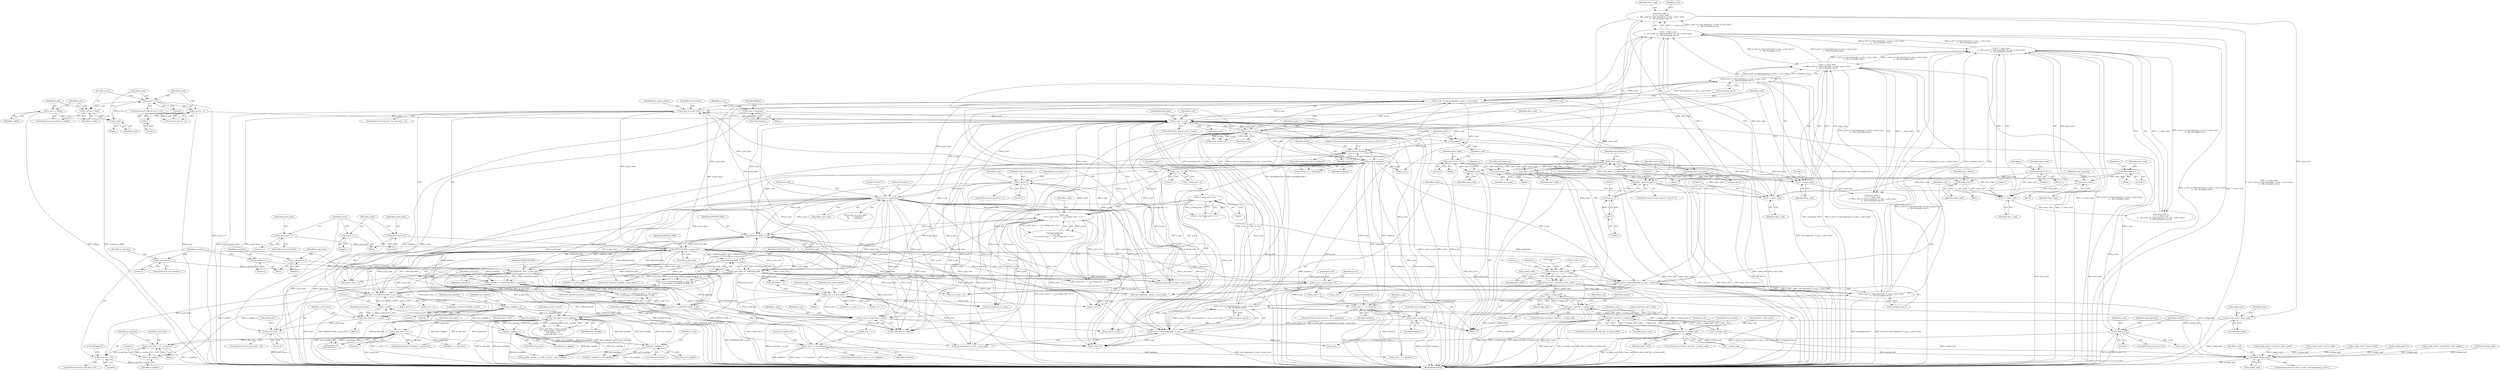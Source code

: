 digraph "0_savannah_0c08d7a902c6fdd49b704623a12d8d672ef18944@API" {
"1000954" [label="(Call,chars_read -=\n\t\t  (1 < chars_read\n\t\t   && p_end == (repl_beginning ? p_max : p_ptrn_lines)\n\t\t   && incomplete_line ()))"];
"1000956" [label="(Call,1 < chars_read\n\t\t   && p_end == (repl_beginning ? p_max : p_ptrn_lines)\n\t\t   && incomplete_line ())"];
"1000957" [label="(Call,1 < chars_read)"];
"1000904" [label="(Call,chars_read = 2)"];
"1000920" [label="(Call,chars_read--)"];
"1000891" [label="(Call,chars_read--)"];
"1000382" [label="(Call,!chars_read)"];
"1000372" [label="(Call,chars_read == (size_t) -1)"];
"1000368" [label="(Call,chars_read = get_line ())"];
"1000374" [label="(Call,(size_t) -1)"];
"1000376" [label="(Call,-1)"];
"1000404" [label="(Call,chars_read = 3)"];
"1001158" [label="(Call,1 < chars_read\n\t\t   && p_end == (repl_beginning ? p_max : p_ptrn_lines)\n\t\t   && incomplete_line ())"];
"1001159" [label="(Call,1 < chars_read)"];
"1001103" [label="(Call,chars_read--)"];
"1001132" [label="(Call,chars_read--)"];
"1001116" [label="(Call,chars_read = 2)"];
"1001030" [label="(Call,1 < chars_read\n\t\t   && p_end == (repl_beginning ? p_max : p_ptrn_lines)\n\t\t   && incomplete_line ())"];
"1001031" [label="(Call,1 < chars_read)"];
"1001010" [label="(Call,chars_read--)"];
"1001034" [label="(Call,p_end == (repl_beginning ? p_max : p_ptrn_lines)\n\t\t   && incomplete_line ())"];
"1001035" [label="(Call,p_end == (repl_beginning ? p_max : p_ptrn_lines))"];
"1000427" [label="(Call,p_end < hunkmax)"];
"1000414" [label="(Call,p_end == hunkmax)"];
"1000411" [label="(Call,p_end++)"];
"1000364" [label="(Call,p_end < p_max)"];
"1001163" [label="(Call,p_end == (repl_beginning ? p_max : p_ptrn_lines))"];
"1000396" [label="(Call,p_max - p_end)"];
"1000693" [label="(Call,p_end <= p_ptrn_lines)"];
"1000657" [label="(Call,p_end == 1)"];
"1000642" [label="(Call,p_end\n\t\t\t!= p_ptrn_lines + 1 + (p_Char[p_end - 1] == '\n'))"];
"1000651" [label="(Call,p_end - 1)"];
"1000590" [label="(Call,LINENUM_MAX - p_ptrn_lines)"];
"1000595" [label="(Call,LINENUM_MAX - 6)"];
"1000831" [label="(Call,LINENUM_MAX - p_repl_lines)"];
"1000836" [label="(Call,LINENUM_MAX - p_end)"];
"1000664" [label="(Call,p_end = p_ptrn_lines + 1)"];
"1000593" [label="(Call,p_ptrn_lines >= LINENUM_MAX - 6)"];
"1000809" [label="(Call,p_repl_lines < 0)"];
"1000803" [label="(Call,p_repl_lines += 1 - p_newfirst)"];
"1000805" [label="(Call,1 - p_newfirst)"];
"1000829" [label="(Call,p_newfirst >= LINENUM_MAX - p_repl_lines)"];
"1000824" [label="(Call,p_newfirst = 1)"];
"1000870" [label="(Call,p_repl_lines != 1)"];
"1000859" [label="(Call,p_repl_lines != ptrn_copiable)"];
"1000834" [label="(Call,p_repl_lines >= LINENUM_MAX - p_end)"];
"1001154" [label="(Call,ptrn_copiable++)"];
"1000266" [label="(Call,ptrn_copiable = 0)"];
"1001089" [label="(Call,ptrn_copiable++)"];
"1000816" [label="(Call,p_repl_lines = 1)"];
"1000821" [label="(Call,p_repl_lines = 0)"];
"1000568" [label="(Call,p_ptrn_lines < 0)"];
"1000562" [label="(Call,p_ptrn_lines += 1 - p_first)"];
"1000564" [label="(Call,1 - p_first)"];
"1000588" [label="(Call,p_first >= LINENUM_MAX - p_ptrn_lines)"];
"1000583" [label="(Call,p_first = 1)"];
"1000580" [label="(Call,p_ptrn_lines = 0)"];
"1000575" [label="(Call,p_ptrn_lines = 1)"];
"1000648" [label="(Call,p_Char[p_end - 1] == '\n')"];
"1000473" [label="(Call,p_end != 0)"];
"1000961" [label="(Call,p_end == (repl_beginning ? p_max : p_ptrn_lines))"];
"1001068" [label="(Call,p_end != p_ptrn_lines + 1)"];
"1000181" [label="(Call,p_end == -1)"];
"1000163" [label="(Call,p_end >= 0)"];
"1000178" [label="(Call,p_end--)"];
"1000171" [label="(Call,p_end = p_bfake)"];
"1000168" [label="(Call,p_end == p_efake)"];
"1000183" [label="(Call,-1)"];
"1000616" [label="(Call,p_max = hunkmax)"];
"1000605" [label="(Call,p_max + 1 >= hunkmax)"];
"1000599" [label="(Call,p_max = p_ptrn_lines + 6)"];
"1000197" [label="(Call,p_max = hunkmax)"];
"1000840" [label="(Call,p_max = p_repl_lines + p_end)"];
"1000846" [label="(Call,p_max + 1 >= hunkmax)"];
"1000960" [label="(Call,p_end == (repl_beginning ? p_max : p_ptrn_lines)\n\t\t   && incomplete_line ())"];
"1001162" [label="(Call,p_end == (repl_beginning ? p_max : p_ptrn_lines)\n\t\t   && incomplete_line ())"];
"1000968" [label="(Call,p_len[p_end] = chars_read)"];
"1000977" [label="(Call,savebuf (s, chars_read))"];
"1000973" [label="(Call,p_line[p_end] = savebuf (s, chars_read))"];
"1000983" [label="(Call,! p_line[p_end])"];
"1000981" [label="(Call,chars_read && ! p_line[p_end])"];
"1001055" [label="(Call,chars_read && ! p_line[p_end])"];
"1001183" [label="(Call,chars_read && ! p_line[p_end])"];
"1001237" [label="(Call,free(p_line[p_end]))"];
"1000584" [label="(Identifier,p_first)"];
"1000266" [label="(Call,ptrn_copiable = 0)"];
"1001057" [label="(Call,! p_line[p_end])"];
"1001030" [label="(Call,1 < chars_read\n\t\t   && p_end == (repl_beginning ? p_max : p_ptrn_lines)\n\t\t   && incomplete_line ())"];
"1001070" [label="(Call,p_ptrn_lines + 1)"];
"1000616" [label="(Call,p_max = hunkmax)"];
"1000897" [label="(Identifier,s)"];
"1000547" [label="(Block,)"];
"1001191" [label="(Identifier,p_end)"];
"1000644" [label="(Call,p_ptrn_lines + 1 + (p_Char[p_end - 1] == '\n'))"];
"1000171" [label="(Call,p_end = p_bfake)"];
"1000568" [label="(Call,p_ptrn_lines < 0)"];
"1001185" [label="(Call,! p_line[p_end])"];
"1000814" [label="(ControlStructure,if (p_newfirst))"];
"1000981" [label="(Call,chars_read && ! p_line[p_end])"];
"1000960" [label="(Call,p_end == (repl_beginning ? p_max : p_ptrn_lines)\n\t\t   && incomplete_line ())"];
"1000920" [label="(Call,chars_read--)"];
"1001160" [label="(Literal,1)"];
"1001236" [label="(Identifier,p_end)"];
"1001190" [label="(Call,p_end--)"];
"1001062" [label="(Call,p_end--)"];
"1000954" [label="(Call,chars_read -=\n\t\t  (1 < chars_read\n\t\t   && p_end == (repl_beginning ? p_max : p_ptrn_lines)\n\t\t   && incomplete_line ()))"];
"1001075" [label="(Identifier,ptrn_spaces_eaten)"];
"1000170" [label="(Identifier,p_efake)"];
"1001093" [label="(Identifier,p_Char)"];
"1001063" [label="(Identifier,p_end)"];
"1001210" [label="(Call,p_end >=0)"];
"1001195" [label="(ControlStructure,break;)"];
"1000917" [label="(Block,)"];
"1000858" [label="(Call,p_repl_lines != ptrn_copiable\n\t\t    && (p_prefix_context != 0\n\t\t\t|| context != 0\n\t\t\t|| p_repl_lines != 1))"];
"1000565" [label="(Literal,1)"];
"1000412" [label="(Identifier,p_end)"];
"1000693" [label="(Call,p_end <= p_ptrn_lines)"];
"1000825" [label="(Identifier,p_newfirst)"];
"1000994" [label="(Identifier,context)"];
"1000583" [label="(Call,p_first = 1)"];
"1000683" [label="(Call,fillcnt = p_ptrn_lines)"];
"1000652" [label="(Identifier,p_end)"];
"1000203" [label="(Identifier,difftype)"];
"1000886" [label="(Call,s = buf + 1)"];
"1002728" [label="(Call,format_linenum (numbuf0, p_first))"];
"1000841" [label="(Identifier,p_max)"];
"1000569" [label="(Identifier,p_ptrn_lines)"];
"1001037" [label="(Call,repl_beginning ? p_max : p_ptrn_lines)"];
"1000956" [label="(Call,1 < chars_read\n\t\t   && p_end == (repl_beginning ? p_max : p_ptrn_lines)\n\t\t   && incomplete_line ())"];
"1000607" [label="(Identifier,p_max)"];
"1000169" [label="(Identifier,p_end)"];
"1000846" [label="(Call,p_max + 1 >= hunkmax)"];
"1000648" [label="(Call,p_Char[p_end - 1] == '\n')"];
"1000804" [label="(Identifier,p_repl_lines)"];
"1000474" [label="(Identifier,p_end)"];
"1000659" [label="(Literal,1)"];
"1001103" [label="(Call,chars_read--)"];
"1000599" [label="(Call,p_max = p_ptrn_lines + 6)"];
"1002744" [label="(Call,format_linenum (numbuf0, p_newfirst))"];
"1001056" [label="(Identifier,chars_read)"];
"1000382" [label="(Call,!chars_read)"];
"1000400" [label="(Block,)"];
"1000692" [label="(Call,p_end <= p_ptrn_lines\n\t\t\t      ? \"Premature\"\n\t\t\t      : \"Overdue\")"];
"1001055" [label="(Call,chars_read && ! p_line[p_end])"];
"1000975" [label="(Identifier,p_line)"];
"1000594" [label="(Identifier,p_ptrn_lines)"];
"1000590" [label="(Call,LINENUM_MAX - p_ptrn_lines)"];
"1000842" [label="(Call,p_repl_lines + p_end)"];
"1000955" [label="(Identifier,chars_read)"];
"1001155" [label="(Identifier,ptrn_copiable)"];
"1000404" [label="(Call,chars_read = 3)"];
"1000664" [label="(Call,p_end = p_ptrn_lines + 1)"];
"1000367" [label="(Block,)"];
"1000596" [label="(Identifier,LINENUM_MAX)"];
"1000853" [label="(Call,grow_hunkmax ())"];
"1000184" [label="(Literal,1)"];
"1000724" [label="(Call,repl_beginning = p_end)"];
"1000833" [label="(Identifier,p_repl_lines)"];
"1000364" [label="(Call,p_end < p_max)"];
"1000977" [label="(Call,savebuf (s, chars_read))"];
"1000934" [label="(Identifier,repl_beginning)"];
"1001051" [label="(Call,savebuf (buf, chars_read))"];
"1000398" [label="(Identifier,p_end)"];
"1001032" [label="(Literal,1)"];
"1001116" [label="(Call,chars_read = 2)"];
"1000581" [label="(Identifier,p_ptrn_lines)"];
"1000808" [label="(ControlStructure,if (p_repl_lines < 0))"];
"1000570" [label="(Literal,0)"];
"1001183" [label="(Call,chars_read && ! p_line[p_end])"];
"1000657" [label="(Call,p_end == 1)"];
"1001054" [label="(ControlStructure,if (chars_read && ! p_line[p_end]))"];
"1000601" [label="(Call,p_ptrn_lines + 6)"];
"1000640" [label="(Call,repl_beginning\n\t\t    || (p_end\n\t\t\t!= p_ptrn_lines + 1 + (p_Char[p_end - 1] == '\n')))"];
"1000582" [label="(Literal,0)"];
"1000381" [label="(ControlStructure,if (!chars_read))"];
"1000562" [label="(Call,p_ptrn_lines += 1 - p_first)"];
"1000162" [label="(ControlStructure,while (p_end >= 0))"];
"1000646" [label="(Call,1 + (p_Char[p_end - 1] == '\n'))"];
"1000475" [label="(Literal,0)"];
"1000818" [label="(Literal,1)"];
"1000835" [label="(Identifier,p_repl_lines)"];
"1000197" [label="(Call,p_max = hunkmax)"];
"1000832" [label="(Identifier,LINENUM_MAX)"];
"1000816" [label="(Call,p_repl_lines = 1)"];
"1000821" [label="(Call,p_repl_lines = 0)"];
"1001175" [label="(Call,p_line[p_end] = savebuf (s, chars_read))"];
"1000837" [label="(Identifier,LINENUM_MAX)"];
"1000178" [label="(Call,p_end--)"];
"1001096" [label="(ControlStructure,break;)"];
"1000271" [label="(Identifier,repl_copiable)"];
"1000871" [label="(Identifier,p_repl_lines)"];
"1000612" [label="(Call,grow_hunkmax ())"];
"1000786" [label="(Block,)"];
"1000984" [label="(Call,p_line[p_end])"];
"1000449" [label="(Block,)"];
"1000845" [label="(ControlStructure,while (p_max + 1 >= hunkmax))"];
"1001156" [label="(Call,chars_read -=\n\t\t  (1 < chars_read\n\t\t   && p_end == (repl_beginning ? p_max : p_ptrn_lines)\n\t\t   && incomplete_line ()))"];
"1001132" [label="(Call,chars_read--)"];
"1000826" [label="(Literal,1)"];
"1000593" [label="(Call,p_ptrn_lines >= LINENUM_MAX - 6)"];
"1000870" [label="(Call,p_repl_lines != 1)"];
"1001014" [label="(Identifier,repl_beginning)"];
"1000429" [label="(Identifier,hunkmax)"];
"1002731" [label="(Call,format_linenum (numbuf1, p_ptrn_lines))"];
"1001031" [label="(Call,1 < chars_read)"];
"1001169" [label="(Call,incomplete_line ())"];
"1001007" [label="(Block,)"];
"1000376" [label="(Call,-1)"];
"1000387" [label="(Identifier,repl_beginning)"];
"1000473" [label="(Call,p_end != 0)"];
"1000416" [label="(Identifier,hunkmax)"];
"1001035" [label="(Call,p_end == (repl_beginning ? p_max : p_ptrn_lines))"];
"1000591" [label="(Identifier,LINENUM_MAX)"];
"1000820" [label="(Block,)"];
"1000267" [label="(Identifier,ptrn_copiable)"];
"1000861" [label="(Identifier,ptrn_copiable)"];
"1000840" [label="(Call,p_max = p_repl_lines + p_end)"];
"1001153" [label="(ControlStructure,else)"];
"1000859" [label="(Call,p_repl_lines != ptrn_copiable)"];
"1000834" [label="(Call,p_repl_lines >= LINENUM_MAX - p_end)"];
"1000372" [label="(Call,chars_read == (size_t) -1)"];
"1000982" [label="(Identifier,chars_read)"];
"1000905" [label="(Identifier,chars_read)"];
"1000979" [label="(Identifier,chars_read)"];
"1000918" [label="(Call,s++)"];
"1001068" [label="(Call,p_end != p_ptrn_lines + 1)"];
"1000383" [label="(Identifier,chars_read)"];
"1001069" [label="(Identifier,p_end)"];
"1000974" [label="(Call,p_line[p_end])"];
"1002747" [label="(Call,format_linenum (numbuf1, p_repl_lines))"];
"1000649" [label="(Call,p_Char[p_end - 1])"];
"1000472" [label="(ControlStructure,if (p_end != 0))"];
"1001237" [label="(Call,free(p_line[p_end]))"];
"1000406" [label="(Literal,3)"];
"1000370" [label="(Call,get_line ())"];
"1000413" [label="(ControlStructure,if (p_end == hunkmax))"];
"1001264" [label="(Call,ptrn_copiable != repl_copiable)"];
"1000651" [label="(Call,p_end - 1)"];
"1000411" [label="(Call,p_end++)"];
"1000619" [label="(ControlStructure,break;)"];
"1000978" [label="(Identifier,s)"];
"1001028" [label="(Call,chars_read -=\n\t\t  (1 < chars_read\n\t\t   && p_end == (repl_beginning ? p_max : p_ptrn_lines)\n\t\t   && incomplete_line ()))"];
"1000806" [label="(Literal,1)"];
"1001088" [label="(ControlStructure,else)"];
"1000566" [label="(Identifier,p_first)"];
"1000151" [label="(Block,)"];
"1001117" [label="(Identifier,chars_read)"];
"1000836" [label="(Call,LINENUM_MAX - p_end)"];
"1000643" [label="(Identifier,p_end)"];
"1000618" [label="(Identifier,hunkmax)"];
"1000838" [label="(Identifier,p_end)"];
"1000588" [label="(Call,p_first >= LINENUM_MAX - p_ptrn_lines)"];
"1000962" [label="(Identifier,p_end)"];
"1001041" [label="(Call,incomplete_line ())"];
"1000848" [label="(Identifier,p_max)"];
"1000900" [label="(Block,)"];
"1000745" [label="(Call,p_line[p_end] = savestr (buf))"];
"1000817" [label="(Identifier,p_repl_lines)"];
"1000823" [label="(Literal,0)"];
"1000592" [label="(Identifier,p_ptrn_lines)"];
"1001229" [label="(ControlStructure,for (p_end--; p_end > repl_beginning; p_end--))"];
"1001238" [label="(Call,p_line[p_end])"];
"1000503" [label="(Call,p_line[p_end] = savestr (buf))"];
"1000363" [label="(ControlStructure,while (p_end < p_max))"];
"1000167" [label="(ControlStructure,if (p_end == p_efake))"];
"1000812" [label="(Call,malformed ())"];
"1001159" [label="(Call,1 < chars_read)"];
"1002772" [label="(MethodReturn,RET)"];
"1000665" [label="(Identifier,p_end)"];
"1000807" [label="(Identifier,p_newfirst)"];
"1000811" [label="(Literal,0)"];
"1000208" [label="(Block,)"];
"1000427" [label="(Call,p_end < hunkmax)"];
"1000656" [label="(ControlStructure,if (p_end == 1))"];
"1001158" [label="(Call,1 < chars_read\n\t\t   && p_end == (repl_beginning ? p_max : p_ptrn_lines)\n\t\t   && incomplete_line ())"];
"1000803" [label="(Call,p_repl_lines += 1 - p_newfirst)"];
"1000180" [label="(Call,assert(p_end == -1))"];
"1000585" [label="(Literal,1)"];
"1000172" [label="(Identifier,p_end)"];
"1000366" [label="(Identifier,p_max)"];
"1000576" [label="(Identifier,p_ptrn_lines)"];
"1000830" [label="(Identifier,p_newfirst)"];
"1000564" [label="(Call,1 - p_first)"];
"1000891" [label="(Call,chars_read--)"];
"1000968" [label="(Call,p_len[p_end] = chars_read)"];
"1001036" [label="(Identifier,p_end)"];
"1001165" [label="(Call,repl_beginning ? p_max : p_ptrn_lines)"];
"1000906" [label="(Literal,2)"];
"1001207" [label="(JumpTarget,hunk_done:)"];
"1000642" [label="(Call,p_end\n\t\t\t!= p_ptrn_lines + 1 + (p_Char[p_end - 1] == '\n'))"];
"1000957" [label="(Call,1 < chars_read)"];
"1001090" [label="(Identifier,ptrn_copiable)"];
"1001184" [label="(Identifier,chars_read)"];
"1000831" [label="(Call,LINENUM_MAX - p_repl_lines)"];
"1000418" [label="(Literal,\"unterminated hunk starting at line %s; giving up at line %s: %s\")"];
"1000847" [label="(Call,p_max + 1)"];
"1000428" [label="(Identifier,p_end)"];
"1000662" [label="(Identifier,ptrn_missing)"];
"1000805" [label="(Call,1 - p_newfirst)"];
"1000369" [label="(Identifier,chars_read)"];
"1001163" [label="(Call,p_end == (repl_beginning ? p_max : p_ptrn_lines))"];
"1001157" [label="(Identifier,chars_read)"];
"1000575" [label="(Call,p_ptrn_lines = 1)"];
"1001154" [label="(Call,ptrn_copiable++)"];
"1001123" [label="(Identifier,s)"];
"1000653" [label="(Literal,1)"];
"1000405" [label="(Identifier,chars_read)"];
"1000969" [label="(Call,p_len[p_end])"];
"1001162" [label="(Call,p_end == (repl_beginning ? p_max : p_ptrn_lines)\n\t\t   && incomplete_line ())"];
"1000666" [label="(Call,p_ptrn_lines + 1)"];
"1000958" [label="(Literal,1)"];
"1000397" [label="(Identifier,p_max)"];
"1000973" [label="(Call,p_line[p_end] = savebuf (s, chars_read))"];
"1000904" [label="(Call,chars_read = 2)"];
"1000959" [label="(Identifier,chars_read)"];
"1000606" [label="(Call,p_max + 1)"];
"1000399" [label="(Literal,4)"];
"1000198" [label="(Identifier,p_max)"];
"1000989" [label="(Identifier,p_end)"];
"1000173" [label="(Identifier,p_bfake)"];
"1000617" [label="(Identifier,p_max)"];
"1000670" [label="(Identifier,ptrn_prefix_context)"];
"1001104" [label="(Identifier,chars_read)"];
"1000441" [label="(Call,p_line[p_end] = 0)"];
"1001133" [label="(Identifier,chars_read)"];
"1001011" [label="(Identifier,chars_read)"];
"1000828" [label="(Call,p_newfirst >= LINENUM_MAX - p_repl_lines ||\n\t\t    p_repl_lines >= LINENUM_MAX - p_end)"];
"1000166" [label="(Block,)"];
"1000377" [label="(Literal,1)"];
"1001047" [label="(Call,p_line[p_end] = savebuf (buf, chars_read))"];
"1000911" [label="(Identifier,s)"];
"1000567" [label="(ControlStructure,if (p_ptrn_lines < 0))"];
"1000589" [label="(Identifier,p_first)"];
"1000605" [label="(Call,p_max + 1 >= hunkmax)"];
"1000967" [label="(Call,incomplete_line ())"];
"1001010" [label="(Call,chars_read--)"];
"1000660" [label="(Block,)"];
"1000426" [label="(Call,assert(p_end < hunkmax))"];
"1000658" [label="(Identifier,p_end)"];
"1001161" [label="(Identifier,chars_read)"];
"1000577" [label="(Literal,1)"];
"1000963" [label="(Call,repl_beginning ? p_max : p_ptrn_lines)"];
"1001067" [label="(ControlStructure,if (p_end != p_ptrn_lines + 1))"];
"1000580" [label="(Call,p_ptrn_lines = 0)"];
"1000587" [label="(Call,p_first >= LINENUM_MAX - p_ptrn_lines ||\n\t\t    p_ptrn_lines >= LINENUM_MAX - 6)"];
"1000872" [label="(Literal,1)"];
"1001319" [label="(Call,p_first++)"];
"1000829" [label="(Call,p_newfirst >= LINENUM_MAX - p_repl_lines)"];
"1000654" [label="(Literal,'\n')"];
"1000961" [label="(Call,p_end == (repl_beginning ? p_max : p_ptrn_lines))"];
"1000573" [label="(ControlStructure,if (p_first))"];
"1001179" [label="(Call,savebuf (s, chars_read))"];
"1001145" [label="(Identifier,some_context)"];
"1000972" [label="(Identifier,chars_read)"];
"1000165" [label="(Literal,0)"];
"1000415" [label="(Identifier,p_end)"];
"1001384" [label="(Call,p_prefix_context + p_suffix_context < ptrn_copiable)"];
"1000609" [label="(Identifier,hunkmax)"];
"1000163" [label="(Call,p_end >= 0)"];
"1000371" [label="(ControlStructure,if (chars_read == (size_t) -1))"];
"1000824" [label="(Call,p_newfirst = 1)"];
"1001118" [label="(Literal,2)"];
"1001089" [label="(Call,ptrn_copiable++)"];
"1000563" [label="(Identifier,p_ptrn_lines)"];
"1000510" [label="(Call,p_end--)"];
"1000983" [label="(Call,! p_line[p_end])"];
"1000901" [label="(Call,strcpy (s, \" \n\"))"];
"1001253" [label="(Call,fillcnt = p_repl_lines)"];
"1000164" [label="(Identifier,p_end)"];
"1000181" [label="(Call,p_end == -1)"];
"1000597" [label="(Literal,6)"];
"1000199" [label="(Identifier,hunkmax)"];
"1002680" [label="(Call,p_end + 1 < hunkmax)"];
"1000695" [label="(Identifier,p_ptrn_lines)"];
"1000921" [label="(Identifier,chars_read)"];
"1000694" [label="(Identifier,p_end)"];
"1000752" [label="(Call,p_end--)"];
"1000675" [label="(Call,fillsrc = p_end + 1)"];
"1001256" [label="(Call,p_end = p_max)"];
"1001381" [label="(Call,p_first > 1)"];
"1000176" [label="(Identifier,p_line)"];
"1000595" [label="(Call,LINENUM_MAX - 6)"];
"1000809" [label="(Call,p_repl_lines < 0)"];
"1001129" [label="(Block,)"];
"1000380" [label="(Literal,1)"];
"1000980" [label="(ControlStructure,if (chars_read && ! p_line[p_end]))"];
"1000866" [label="(Call,context != 0\n\t\t\t|| p_repl_lines != 1)"];
"1000479" [label="(Identifier,repl_beginning)"];
"1001034" [label="(Call,p_end == (repl_beginning ? p_max : p_ptrn_lines)\n\t\t   && incomplete_line ())"];
"1000677" [label="(Call,p_end + 1)"];
"1000168" [label="(Call,p_end == p_efake)"];
"1000579" [label="(Block,)"];
"1000860" [label="(Identifier,p_repl_lines)"];
"1000268" [label="(Literal,0)"];
"1000689" [label="(Identifier,repl_beginning)"];
"1000892" [label="(Identifier,chars_read)"];
"1000373" [label="(Identifier,chars_read)"];
"1000571" [label="(Call,malformed ())"];
"1000697" [label="(Literal,\"Overdue\")"];
"1000374" [label="(Call,(size_t) -1)"];
"1000864" [label="(Identifier,p_prefix_context)"];
"1001109" [label="(Identifier,s)"];
"1000183" [label="(Call,-1)"];
"1000365" [label="(Identifier,p_end)"];
"1000850" [label="(Identifier,hunkmax)"];
"1000414" [label="(Call,p_end == hunkmax)"];
"1000696" [label="(Literal,\"Premature\")"];
"1000600" [label="(Identifier,p_max)"];
"1001182" [label="(ControlStructure,if (chars_read && ! p_line[p_end]))"];
"1000182" [label="(Identifier,p_end)"];
"1000822" [label="(Identifier,p_repl_lines)"];
"1001033" [label="(Identifier,chars_read)"];
"1000395" [label="(Call,p_max - p_end < 4)"];
"1000493" [label="(Identifier,context)"];
"1000396" [label="(Call,p_max - p_end)"];
"1000988" [label="(Call,p_end--)"];
"1000179" [label="(Identifier,p_end)"];
"1000970" [label="(Identifier,p_len)"];
"1000174" [label="(Call,free(p_line[p_end]))"];
"1001164" [label="(Identifier,p_end)"];
"1000368" [label="(Call,chars_read = get_line ())"];
"1001112" [label="(Block,)"];
"1000604" [label="(ControlStructure,while (p_max + 1 >= hunkmax))"];
"1000810" [label="(Identifier,p_repl_lines)"];
"1000954" -> "1000449"  [label="AST: "];
"1000954" -> "1000956"  [label="CFG: "];
"1000955" -> "1000954"  [label="AST: "];
"1000956" -> "1000954"  [label="AST: "];
"1000970" -> "1000954"  [label="CFG: "];
"1000954" -> "1002772"  [label="DDG: 1 < chars_read\n\t\t   && p_end == (repl_beginning ? p_max : p_ptrn_lines)\n\t\t   && incomplete_line ()"];
"1000956" -> "1000954"  [label="DDG: 1 < chars_read"];
"1000956" -> "1000954"  [label="DDG: p_end == (repl_beginning ? p_max : p_ptrn_lines)\n\t\t   && incomplete_line ()"];
"1000957" -> "1000954"  [label="DDG: chars_read"];
"1000954" -> "1000968"  [label="DDG: chars_read"];
"1000954" -> "1000977"  [label="DDG: chars_read"];
"1000956" -> "1000957"  [label="CFG: "];
"1000956" -> "1000960"  [label="CFG: "];
"1000957" -> "1000956"  [label="AST: "];
"1000960" -> "1000956"  [label="AST: "];
"1000956" -> "1002772"  [label="DDG: 1 < chars_read"];
"1000956" -> "1002772"  [label="DDG: p_end == (repl_beginning ? p_max : p_ptrn_lines)\n\t\t   && incomplete_line ()"];
"1000957" -> "1000956"  [label="DDG: 1"];
"1000957" -> "1000956"  [label="DDG: chars_read"];
"1001158" -> "1000956"  [label="DDG: p_end == (repl_beginning ? p_max : p_ptrn_lines)\n\t\t   && incomplete_line ()"];
"1001030" -> "1000956"  [label="DDG: p_end == (repl_beginning ? p_max : p_ptrn_lines)\n\t\t   && incomplete_line ()"];
"1000960" -> "1000956"  [label="DDG: p_end == (repl_beginning ? p_max : p_ptrn_lines)"];
"1000960" -> "1000956"  [label="DDG: incomplete_line ()"];
"1000956" -> "1001030"  [label="DDG: p_end == (repl_beginning ? p_max : p_ptrn_lines)\n\t\t   && incomplete_line ()"];
"1000956" -> "1001158"  [label="DDG: p_end == (repl_beginning ? p_max : p_ptrn_lines)\n\t\t   && incomplete_line ()"];
"1000957" -> "1000959"  [label="CFG: "];
"1000958" -> "1000957"  [label="AST: "];
"1000959" -> "1000957"  [label="AST: "];
"1000962" -> "1000957"  [label="CFG: "];
"1000904" -> "1000957"  [label="DDG: chars_read"];
"1000920" -> "1000957"  [label="DDG: chars_read"];
"1000891" -> "1000957"  [label="DDG: chars_read"];
"1000904" -> "1000900"  [label="AST: "];
"1000904" -> "1000906"  [label="CFG: "];
"1000905" -> "1000904"  [label="AST: "];
"1000906" -> "1000904"  [label="AST: "];
"1000911" -> "1000904"  [label="CFG: "];
"1000904" -> "1002772"  [label="DDG: chars_read"];
"1000904" -> "1000920"  [label="DDG: chars_read"];
"1000920" -> "1000917"  [label="AST: "];
"1000920" -> "1000921"  [label="CFG: "];
"1000921" -> "1000920"  [label="AST: "];
"1000934" -> "1000920"  [label="CFG: "];
"1000891" -> "1000920"  [label="DDG: chars_read"];
"1000891" -> "1000449"  [label="AST: "];
"1000891" -> "1000892"  [label="CFG: "];
"1000892" -> "1000891"  [label="AST: "];
"1000897" -> "1000891"  [label="CFG: "];
"1000891" -> "1002772"  [label="DDG: chars_read"];
"1000382" -> "1000891"  [label="DDG: chars_read"];
"1000404" -> "1000891"  [label="DDG: chars_read"];
"1000382" -> "1000381"  [label="AST: "];
"1000382" -> "1000383"  [label="CFG: "];
"1000383" -> "1000382"  [label="AST: "];
"1000387" -> "1000382"  [label="CFG: "];
"1000412" -> "1000382"  [label="CFG: "];
"1000382" -> "1002772"  [label="DDG: chars_read"];
"1000382" -> "1002772"  [label="DDG: !chars_read"];
"1000372" -> "1000382"  [label="DDG: chars_read"];
"1000382" -> "1001010"  [label="DDG: chars_read"];
"1000382" -> "1001031"  [label="DDG: chars_read"];
"1000382" -> "1001103"  [label="DDG: chars_read"];
"1000372" -> "1000371"  [label="AST: "];
"1000372" -> "1000374"  [label="CFG: "];
"1000373" -> "1000372"  [label="AST: "];
"1000374" -> "1000372"  [label="AST: "];
"1000380" -> "1000372"  [label="CFG: "];
"1000383" -> "1000372"  [label="CFG: "];
"1000372" -> "1002772"  [label="DDG: chars_read"];
"1000372" -> "1002772"  [label="DDG: chars_read == (size_t) -1"];
"1000372" -> "1002772"  [label="DDG: (size_t) -1"];
"1000368" -> "1000372"  [label="DDG: chars_read"];
"1000374" -> "1000372"  [label="DDG: -1"];
"1000368" -> "1000367"  [label="AST: "];
"1000368" -> "1000370"  [label="CFG: "];
"1000369" -> "1000368"  [label="AST: "];
"1000370" -> "1000368"  [label="AST: "];
"1000373" -> "1000368"  [label="CFG: "];
"1000368" -> "1002772"  [label="DDG: get_line ()"];
"1000374" -> "1000376"  [label="CFG: "];
"1000375" -> "1000374"  [label="AST: "];
"1000376" -> "1000374"  [label="AST: "];
"1000376" -> "1000374"  [label="DDG: 1"];
"1000376" -> "1000377"  [label="CFG: "];
"1000377" -> "1000376"  [label="AST: "];
"1000404" -> "1000400"  [label="AST: "];
"1000404" -> "1000406"  [label="CFG: "];
"1000405" -> "1000404"  [label="AST: "];
"1000406" -> "1000404"  [label="AST: "];
"1000412" -> "1000404"  [label="CFG: "];
"1000404" -> "1002772"  [label="DDG: chars_read"];
"1000404" -> "1001010"  [label="DDG: chars_read"];
"1000404" -> "1001031"  [label="DDG: chars_read"];
"1000404" -> "1001103"  [label="DDG: chars_read"];
"1001158" -> "1001156"  [label="AST: "];
"1001158" -> "1001159"  [label="CFG: "];
"1001158" -> "1001162"  [label="CFG: "];
"1001159" -> "1001158"  [label="AST: "];
"1001162" -> "1001158"  [label="AST: "];
"1001156" -> "1001158"  [label="CFG: "];
"1001158" -> "1002772"  [label="DDG: 1 < chars_read"];
"1001158" -> "1002772"  [label="DDG: p_end == (repl_beginning ? p_max : p_ptrn_lines)\n\t\t   && incomplete_line ()"];
"1001158" -> "1001030"  [label="DDG: p_end == (repl_beginning ? p_max : p_ptrn_lines)\n\t\t   && incomplete_line ()"];
"1001158" -> "1001156"  [label="DDG: 1 < chars_read"];
"1001158" -> "1001156"  [label="DDG: p_end == (repl_beginning ? p_max : p_ptrn_lines)\n\t\t   && incomplete_line ()"];
"1001159" -> "1001158"  [label="DDG: 1"];
"1001159" -> "1001158"  [label="DDG: chars_read"];
"1001030" -> "1001158"  [label="DDG: p_end == (repl_beginning ? p_max : p_ptrn_lines)\n\t\t   && incomplete_line ()"];
"1001162" -> "1001158"  [label="DDG: p_end == (repl_beginning ? p_max : p_ptrn_lines)"];
"1001162" -> "1001158"  [label="DDG: incomplete_line ()"];
"1001159" -> "1001161"  [label="CFG: "];
"1001160" -> "1001159"  [label="AST: "];
"1001161" -> "1001159"  [label="AST: "];
"1001164" -> "1001159"  [label="CFG: "];
"1001159" -> "1001156"  [label="DDG: chars_read"];
"1001103" -> "1001159"  [label="DDG: chars_read"];
"1001132" -> "1001159"  [label="DDG: chars_read"];
"1001116" -> "1001159"  [label="DDG: chars_read"];
"1001103" -> "1000449"  [label="AST: "];
"1001103" -> "1001104"  [label="CFG: "];
"1001104" -> "1001103"  [label="AST: "];
"1001109" -> "1001103"  [label="CFG: "];
"1001103" -> "1002772"  [label="DDG: chars_read"];
"1001103" -> "1001132"  [label="DDG: chars_read"];
"1001132" -> "1001129"  [label="AST: "];
"1001132" -> "1001133"  [label="CFG: "];
"1001133" -> "1001132"  [label="AST: "];
"1001145" -> "1001132"  [label="CFG: "];
"1001116" -> "1001132"  [label="DDG: chars_read"];
"1001116" -> "1001112"  [label="AST: "];
"1001116" -> "1001118"  [label="CFG: "];
"1001117" -> "1001116"  [label="AST: "];
"1001118" -> "1001116"  [label="AST: "];
"1001123" -> "1001116"  [label="CFG: "];
"1001116" -> "1002772"  [label="DDG: chars_read"];
"1001030" -> "1001028"  [label="AST: "];
"1001030" -> "1001031"  [label="CFG: "];
"1001030" -> "1001034"  [label="CFG: "];
"1001031" -> "1001030"  [label="AST: "];
"1001034" -> "1001030"  [label="AST: "];
"1001028" -> "1001030"  [label="CFG: "];
"1001030" -> "1002772"  [label="DDG: p_end == (repl_beginning ? p_max : p_ptrn_lines)\n\t\t   && incomplete_line ()"];
"1001030" -> "1002772"  [label="DDG: 1 < chars_read"];
"1001030" -> "1001028"  [label="DDG: 1 < chars_read"];
"1001030" -> "1001028"  [label="DDG: p_end == (repl_beginning ? p_max : p_ptrn_lines)\n\t\t   && incomplete_line ()"];
"1001031" -> "1001030"  [label="DDG: 1"];
"1001031" -> "1001030"  [label="DDG: chars_read"];
"1001034" -> "1001030"  [label="DDG: p_end == (repl_beginning ? p_max : p_ptrn_lines)"];
"1001034" -> "1001030"  [label="DDG: incomplete_line ()"];
"1001031" -> "1001033"  [label="CFG: "];
"1001032" -> "1001031"  [label="AST: "];
"1001033" -> "1001031"  [label="AST: "];
"1001036" -> "1001031"  [label="CFG: "];
"1001031" -> "1001028"  [label="DDG: chars_read"];
"1001010" -> "1001031"  [label="DDG: chars_read"];
"1001010" -> "1001007"  [label="AST: "];
"1001010" -> "1001011"  [label="CFG: "];
"1001011" -> "1001010"  [label="AST: "];
"1001014" -> "1001010"  [label="CFG: "];
"1001010" -> "1002772"  [label="DDG: chars_read"];
"1001034" -> "1001035"  [label="CFG: "];
"1001034" -> "1001041"  [label="CFG: "];
"1001035" -> "1001034"  [label="AST: "];
"1001041" -> "1001034"  [label="AST: "];
"1001034" -> "1002772"  [label="DDG: incomplete_line ()"];
"1001034" -> "1002772"  [label="DDG: p_end == (repl_beginning ? p_max : p_ptrn_lines)"];
"1001034" -> "1000960"  [label="DDG: incomplete_line ()"];
"1001035" -> "1001034"  [label="DDG: p_end"];
"1001035" -> "1001034"  [label="DDG: repl_beginning ? p_max : p_ptrn_lines"];
"1000960" -> "1001034"  [label="DDG: incomplete_line ()"];
"1001162" -> "1001034"  [label="DDG: incomplete_line ()"];
"1001034" -> "1001162"  [label="DDG: incomplete_line ()"];
"1001035" -> "1001037"  [label="CFG: "];
"1001036" -> "1001035"  [label="AST: "];
"1001037" -> "1001035"  [label="AST: "];
"1001041" -> "1001035"  [label="CFG: "];
"1001035" -> "1002772"  [label="DDG: repl_beginning ? p_max : p_ptrn_lines"];
"1000427" -> "1001035"  [label="DDG: p_end"];
"1000396" -> "1001035"  [label="DDG: p_max"];
"1000364" -> "1001035"  [label="DDG: p_max"];
"1000693" -> "1001035"  [label="DDG: p_ptrn_lines"];
"1000590" -> "1001035"  [label="DDG: p_ptrn_lines"];
"1000593" -> "1001035"  [label="DDG: p_ptrn_lines"];
"1001035" -> "1001062"  [label="DDG: p_end"];
"1001035" -> "1001068"  [label="DDG: p_end"];
"1000427" -> "1000426"  [label="AST: "];
"1000427" -> "1000429"  [label="CFG: "];
"1000428" -> "1000427"  [label="AST: "];
"1000429" -> "1000427"  [label="AST: "];
"1000426" -> "1000427"  [label="CFG: "];
"1000427" -> "1002772"  [label="DDG: hunkmax"];
"1000427" -> "1000364"  [label="DDG: p_end"];
"1000427" -> "1000414"  [label="DDG: hunkmax"];
"1000427" -> "1000426"  [label="DDG: p_end"];
"1000427" -> "1000426"  [label="DDG: hunkmax"];
"1000414" -> "1000427"  [label="DDG: p_end"];
"1000414" -> "1000427"  [label="DDG: hunkmax"];
"1000427" -> "1000473"  [label="DDG: p_end"];
"1000427" -> "1000605"  [label="DDG: hunkmax"];
"1000427" -> "1000651"  [label="DDG: p_end"];
"1000427" -> "1000657"  [label="DDG: p_end"];
"1000427" -> "1000724"  [label="DDG: p_end"];
"1000427" -> "1000752"  [label="DDG: p_end"];
"1000427" -> "1000836"  [label="DDG: p_end"];
"1000427" -> "1000840"  [label="DDG: p_end"];
"1000427" -> "1000842"  [label="DDG: p_end"];
"1000427" -> "1000846"  [label="DDG: hunkmax"];
"1000427" -> "1000961"  [label="DDG: p_end"];
"1000427" -> "1000988"  [label="DDG: p_end"];
"1000427" -> "1001062"  [label="DDG: p_end"];
"1000427" -> "1001068"  [label="DDG: p_end"];
"1000427" -> "1001163"  [label="DDG: p_end"];
"1000427" -> "1001190"  [label="DDG: p_end"];
"1000427" -> "1001210"  [label="DDG: p_end"];
"1000427" -> "1002680"  [label="DDG: hunkmax"];
"1000414" -> "1000413"  [label="AST: "];
"1000414" -> "1000416"  [label="CFG: "];
"1000415" -> "1000414"  [label="AST: "];
"1000416" -> "1000414"  [label="AST: "];
"1000418" -> "1000414"  [label="CFG: "];
"1000428" -> "1000414"  [label="CFG: "];
"1000414" -> "1002772"  [label="DDG: p_end == hunkmax"];
"1000411" -> "1000414"  [label="DDG: p_end"];
"1000846" -> "1000414"  [label="DDG: hunkmax"];
"1000605" -> "1000414"  [label="DDG: hunkmax"];
"1000411" -> "1000367"  [label="AST: "];
"1000411" -> "1000412"  [label="CFG: "];
"1000412" -> "1000411"  [label="AST: "];
"1000415" -> "1000411"  [label="CFG: "];
"1000364" -> "1000411"  [label="DDG: p_end"];
"1000396" -> "1000411"  [label="DDG: p_end"];
"1000364" -> "1000363"  [label="AST: "];
"1000364" -> "1000366"  [label="CFG: "];
"1000365" -> "1000364"  [label="AST: "];
"1000366" -> "1000364"  [label="AST: "];
"1000369" -> "1000364"  [label="CFG: "];
"1001207" -> "1000364"  [label="CFG: "];
"1000364" -> "1002772"  [label="DDG: p_end"];
"1000364" -> "1002772"  [label="DDG: p_end < p_max"];
"1000364" -> "1002772"  [label="DDG: p_max"];
"1001163" -> "1000364"  [label="DDG: p_end"];
"1000473" -> "1000364"  [label="DDG: p_end"];
"1000961" -> "1000364"  [label="DDG: p_end"];
"1001068" -> "1000364"  [label="DDG: p_end"];
"1000181" -> "1000364"  [label="DDG: p_end"];
"1000836" -> "1000364"  [label="DDG: p_end"];
"1000657" -> "1000364"  [label="DDG: p_end"];
"1000693" -> "1000364"  [label="DDG: p_end"];
"1000642" -> "1000364"  [label="DDG: p_end"];
"1000664" -> "1000364"  [label="DDG: p_end"];
"1000396" -> "1000364"  [label="DDG: p_max"];
"1000616" -> "1000364"  [label="DDG: p_max"];
"1000197" -> "1000364"  [label="DDG: p_max"];
"1000840" -> "1000364"  [label="DDG: p_max"];
"1000364" -> "1000396"  [label="DDG: p_max"];
"1000364" -> "1000396"  [label="DDG: p_end"];
"1000364" -> "1000961"  [label="DDG: p_max"];
"1000364" -> "1000963"  [label="DDG: p_max"];
"1000364" -> "1001037"  [label="DDG: p_max"];
"1000364" -> "1001163"  [label="DDG: p_max"];
"1000364" -> "1001165"  [label="DDG: p_max"];
"1000364" -> "1001210"  [label="DDG: p_end"];
"1000364" -> "1001256"  [label="DDG: p_max"];
"1001163" -> "1001162"  [label="AST: "];
"1001163" -> "1001165"  [label="CFG: "];
"1001164" -> "1001163"  [label="AST: "];
"1001165" -> "1001163"  [label="AST: "];
"1001169" -> "1001163"  [label="CFG: "];
"1001162" -> "1001163"  [label="CFG: "];
"1001163" -> "1002772"  [label="DDG: repl_beginning ? p_max : p_ptrn_lines"];
"1001163" -> "1001162"  [label="DDG: p_end"];
"1001163" -> "1001162"  [label="DDG: repl_beginning ? p_max : p_ptrn_lines"];
"1000396" -> "1001163"  [label="DDG: p_max"];
"1000693" -> "1001163"  [label="DDG: p_ptrn_lines"];
"1000590" -> "1001163"  [label="DDG: p_ptrn_lines"];
"1000593" -> "1001163"  [label="DDG: p_ptrn_lines"];
"1001163" -> "1001190"  [label="DDG: p_end"];
"1001163" -> "1001210"  [label="DDG: p_end"];
"1000396" -> "1000395"  [label="AST: "];
"1000396" -> "1000398"  [label="CFG: "];
"1000397" -> "1000396"  [label="AST: "];
"1000398" -> "1000396"  [label="AST: "];
"1000399" -> "1000396"  [label="CFG: "];
"1000396" -> "1002772"  [label="DDG: p_max"];
"1000396" -> "1000395"  [label="DDG: p_max"];
"1000396" -> "1000395"  [label="DDG: p_end"];
"1000396" -> "1000961"  [label="DDG: p_max"];
"1000396" -> "1000963"  [label="DDG: p_max"];
"1000396" -> "1001037"  [label="DDG: p_max"];
"1000396" -> "1001165"  [label="DDG: p_max"];
"1000396" -> "1001256"  [label="DDG: p_max"];
"1000693" -> "1000692"  [label="AST: "];
"1000693" -> "1000695"  [label="CFG: "];
"1000694" -> "1000693"  [label="AST: "];
"1000695" -> "1000693"  [label="AST: "];
"1000696" -> "1000693"  [label="CFG: "];
"1000697" -> "1000693"  [label="CFG: "];
"1000693" -> "1002772"  [label="DDG: p_ptrn_lines"];
"1000693" -> "1000562"  [label="DDG: p_ptrn_lines"];
"1000693" -> "1000642"  [label="DDG: p_ptrn_lines"];
"1000693" -> "1000644"  [label="DDG: p_ptrn_lines"];
"1000693" -> "1000664"  [label="DDG: p_ptrn_lines"];
"1000693" -> "1000666"  [label="DDG: p_ptrn_lines"];
"1000693" -> "1000683"  [label="DDG: p_ptrn_lines"];
"1000657" -> "1000693"  [label="DDG: p_end"];
"1000590" -> "1000693"  [label="DDG: p_ptrn_lines"];
"1000593" -> "1000693"  [label="DDG: p_ptrn_lines"];
"1000693" -> "1000724"  [label="DDG: p_end"];
"1000693" -> "1000752"  [label="DDG: p_end"];
"1000693" -> "1000836"  [label="DDG: p_end"];
"1000693" -> "1000840"  [label="DDG: p_end"];
"1000693" -> "1000842"  [label="DDG: p_end"];
"1000693" -> "1000961"  [label="DDG: p_ptrn_lines"];
"1000693" -> "1000963"  [label="DDG: p_ptrn_lines"];
"1000693" -> "1001037"  [label="DDG: p_ptrn_lines"];
"1000693" -> "1001068"  [label="DDG: p_ptrn_lines"];
"1000693" -> "1001070"  [label="DDG: p_ptrn_lines"];
"1000693" -> "1001165"  [label="DDG: p_ptrn_lines"];
"1000693" -> "1001210"  [label="DDG: p_end"];
"1000693" -> "1002731"  [label="DDG: p_ptrn_lines"];
"1000657" -> "1000656"  [label="AST: "];
"1000657" -> "1000659"  [label="CFG: "];
"1000658" -> "1000657"  [label="AST: "];
"1000659" -> "1000657"  [label="AST: "];
"1000662" -> "1000657"  [label="CFG: "];
"1000689" -> "1000657"  [label="CFG: "];
"1000657" -> "1002772"  [label="DDG: p_end == 1"];
"1000642" -> "1000657"  [label="DDG: p_end"];
"1000657" -> "1000724"  [label="DDG: p_end"];
"1000657" -> "1000752"  [label="DDG: p_end"];
"1000657" -> "1000836"  [label="DDG: p_end"];
"1000657" -> "1000840"  [label="DDG: p_end"];
"1000657" -> "1000842"  [label="DDG: p_end"];
"1000657" -> "1001210"  [label="DDG: p_end"];
"1000642" -> "1000640"  [label="AST: "];
"1000642" -> "1000644"  [label="CFG: "];
"1000643" -> "1000642"  [label="AST: "];
"1000644" -> "1000642"  [label="AST: "];
"1000640" -> "1000642"  [label="CFG: "];
"1000642" -> "1002772"  [label="DDG: p_ptrn_lines + 1 + (p_Char[p_end - 1] == '\n')"];
"1000642" -> "1000640"  [label="DDG: p_end"];
"1000642" -> "1000640"  [label="DDG: p_ptrn_lines + 1 + (p_Char[p_end - 1] == '\n')"];
"1000651" -> "1000642"  [label="DDG: p_end"];
"1000590" -> "1000642"  [label="DDG: p_ptrn_lines"];
"1000593" -> "1000642"  [label="DDG: p_ptrn_lines"];
"1000648" -> "1000642"  [label="DDG: p_Char[p_end - 1]"];
"1000648" -> "1000642"  [label="DDG: '\n'"];
"1000642" -> "1000724"  [label="DDG: p_end"];
"1000642" -> "1000752"  [label="DDG: p_end"];
"1000642" -> "1000836"  [label="DDG: p_end"];
"1000642" -> "1000840"  [label="DDG: p_end"];
"1000642" -> "1000842"  [label="DDG: p_end"];
"1000642" -> "1001210"  [label="DDG: p_end"];
"1000651" -> "1000649"  [label="AST: "];
"1000651" -> "1000653"  [label="CFG: "];
"1000652" -> "1000651"  [label="AST: "];
"1000653" -> "1000651"  [label="AST: "];
"1000649" -> "1000651"  [label="CFG: "];
"1000590" -> "1000588"  [label="AST: "];
"1000590" -> "1000592"  [label="CFG: "];
"1000591" -> "1000590"  [label="AST: "];
"1000592" -> "1000590"  [label="AST: "];
"1000588" -> "1000590"  [label="CFG: "];
"1000590" -> "1002772"  [label="DDG: LINENUM_MAX"];
"1000590" -> "1000562"  [label="DDG: p_ptrn_lines"];
"1000590" -> "1000588"  [label="DDG: LINENUM_MAX"];
"1000590" -> "1000588"  [label="DDG: p_ptrn_lines"];
"1000595" -> "1000590"  [label="DDG: LINENUM_MAX"];
"1000831" -> "1000590"  [label="DDG: LINENUM_MAX"];
"1000836" -> "1000590"  [label="DDG: LINENUM_MAX"];
"1000568" -> "1000590"  [label="DDG: p_ptrn_lines"];
"1000580" -> "1000590"  [label="DDG: p_ptrn_lines"];
"1000575" -> "1000590"  [label="DDG: p_ptrn_lines"];
"1000590" -> "1000593"  [label="DDG: p_ptrn_lines"];
"1000590" -> "1000595"  [label="DDG: LINENUM_MAX"];
"1000590" -> "1000599"  [label="DDG: p_ptrn_lines"];
"1000590" -> "1000601"  [label="DDG: p_ptrn_lines"];
"1000590" -> "1000644"  [label="DDG: p_ptrn_lines"];
"1000590" -> "1000664"  [label="DDG: p_ptrn_lines"];
"1000590" -> "1000666"  [label="DDG: p_ptrn_lines"];
"1000590" -> "1000683"  [label="DDG: p_ptrn_lines"];
"1000590" -> "1000831"  [label="DDG: LINENUM_MAX"];
"1000590" -> "1000961"  [label="DDG: p_ptrn_lines"];
"1000590" -> "1000963"  [label="DDG: p_ptrn_lines"];
"1000590" -> "1001037"  [label="DDG: p_ptrn_lines"];
"1000590" -> "1001068"  [label="DDG: p_ptrn_lines"];
"1000590" -> "1001070"  [label="DDG: p_ptrn_lines"];
"1000590" -> "1001165"  [label="DDG: p_ptrn_lines"];
"1000590" -> "1002731"  [label="DDG: p_ptrn_lines"];
"1000595" -> "1000593"  [label="AST: "];
"1000595" -> "1000597"  [label="CFG: "];
"1000596" -> "1000595"  [label="AST: "];
"1000597" -> "1000595"  [label="AST: "];
"1000593" -> "1000595"  [label="CFG: "];
"1000595" -> "1002772"  [label="DDG: LINENUM_MAX"];
"1000595" -> "1000593"  [label="DDG: LINENUM_MAX"];
"1000595" -> "1000593"  [label="DDG: 6"];
"1000595" -> "1000831"  [label="DDG: LINENUM_MAX"];
"1000831" -> "1000829"  [label="AST: "];
"1000831" -> "1000833"  [label="CFG: "];
"1000832" -> "1000831"  [label="AST: "];
"1000833" -> "1000831"  [label="AST: "];
"1000829" -> "1000831"  [label="CFG: "];
"1000831" -> "1002772"  [label="DDG: LINENUM_MAX"];
"1000831" -> "1000829"  [label="DDG: LINENUM_MAX"];
"1000831" -> "1000829"  [label="DDG: p_repl_lines"];
"1000836" -> "1000831"  [label="DDG: LINENUM_MAX"];
"1000809" -> "1000831"  [label="DDG: p_repl_lines"];
"1000816" -> "1000831"  [label="DDG: p_repl_lines"];
"1000821" -> "1000831"  [label="DDG: p_repl_lines"];
"1000831" -> "1000834"  [label="DDG: p_repl_lines"];
"1000831" -> "1000836"  [label="DDG: LINENUM_MAX"];
"1000831" -> "1000840"  [label="DDG: p_repl_lines"];
"1000831" -> "1000842"  [label="DDG: p_repl_lines"];
"1000831" -> "1000859"  [label="DDG: p_repl_lines"];
"1000836" -> "1000834"  [label="AST: "];
"1000836" -> "1000838"  [label="CFG: "];
"1000837" -> "1000836"  [label="AST: "];
"1000838" -> "1000836"  [label="AST: "];
"1000834" -> "1000836"  [label="CFG: "];
"1000836" -> "1002772"  [label="DDG: LINENUM_MAX"];
"1000836" -> "1000834"  [label="DDG: LINENUM_MAX"];
"1000836" -> "1000834"  [label="DDG: p_end"];
"1000664" -> "1000836"  [label="DDG: p_end"];
"1000836" -> "1000840"  [label="DDG: p_end"];
"1000836" -> "1000842"  [label="DDG: p_end"];
"1000836" -> "1001210"  [label="DDG: p_end"];
"1000664" -> "1000660"  [label="AST: "];
"1000664" -> "1000666"  [label="CFG: "];
"1000665" -> "1000664"  [label="AST: "];
"1000666" -> "1000664"  [label="AST: "];
"1000670" -> "1000664"  [label="CFG: "];
"1000664" -> "1002772"  [label="DDG: p_ptrn_lines + 1"];
"1000593" -> "1000664"  [label="DDG: p_ptrn_lines"];
"1000664" -> "1000675"  [label="DDG: p_end"];
"1000664" -> "1000677"  [label="DDG: p_end"];
"1000664" -> "1000724"  [label="DDG: p_end"];
"1000664" -> "1000752"  [label="DDG: p_end"];
"1000664" -> "1000840"  [label="DDG: p_end"];
"1000664" -> "1000842"  [label="DDG: p_end"];
"1000664" -> "1001210"  [label="DDG: p_end"];
"1000593" -> "1000587"  [label="AST: "];
"1000594" -> "1000593"  [label="AST: "];
"1000587" -> "1000593"  [label="CFG: "];
"1000593" -> "1002772"  [label="DDG: LINENUM_MAX - 6"];
"1000593" -> "1000562"  [label="DDG: p_ptrn_lines"];
"1000593" -> "1000587"  [label="DDG: p_ptrn_lines"];
"1000593" -> "1000587"  [label="DDG: LINENUM_MAX - 6"];
"1000593" -> "1000599"  [label="DDG: p_ptrn_lines"];
"1000593" -> "1000601"  [label="DDG: p_ptrn_lines"];
"1000593" -> "1000644"  [label="DDG: p_ptrn_lines"];
"1000593" -> "1000666"  [label="DDG: p_ptrn_lines"];
"1000593" -> "1000683"  [label="DDG: p_ptrn_lines"];
"1000593" -> "1000961"  [label="DDG: p_ptrn_lines"];
"1000593" -> "1000963"  [label="DDG: p_ptrn_lines"];
"1000593" -> "1001037"  [label="DDG: p_ptrn_lines"];
"1000593" -> "1001068"  [label="DDG: p_ptrn_lines"];
"1000593" -> "1001070"  [label="DDG: p_ptrn_lines"];
"1000593" -> "1001165"  [label="DDG: p_ptrn_lines"];
"1000593" -> "1002731"  [label="DDG: p_ptrn_lines"];
"1000809" -> "1000808"  [label="AST: "];
"1000809" -> "1000811"  [label="CFG: "];
"1000810" -> "1000809"  [label="AST: "];
"1000811" -> "1000809"  [label="AST: "];
"1000812" -> "1000809"  [label="CFG: "];
"1000830" -> "1000809"  [label="CFG: "];
"1000809" -> "1002772"  [label="DDG: p_repl_lines < 0"];
"1000803" -> "1000809"  [label="DDG: p_repl_lines"];
"1000803" -> "1000786"  [label="AST: "];
"1000803" -> "1000805"  [label="CFG: "];
"1000804" -> "1000803"  [label="AST: "];
"1000805" -> "1000803"  [label="AST: "];
"1000810" -> "1000803"  [label="CFG: "];
"1000803" -> "1002772"  [label="DDG: 1 - p_newfirst"];
"1000805" -> "1000803"  [label="DDG: 1"];
"1000805" -> "1000803"  [label="DDG: p_newfirst"];
"1000870" -> "1000803"  [label="DDG: p_repl_lines"];
"1000859" -> "1000803"  [label="DDG: p_repl_lines"];
"1000805" -> "1000807"  [label="CFG: "];
"1000806" -> "1000805"  [label="AST: "];
"1000807" -> "1000805"  [label="AST: "];
"1000829" -> "1000805"  [label="DDG: p_newfirst"];
"1000805" -> "1000829"  [label="DDG: p_newfirst"];
"1000829" -> "1000828"  [label="AST: "];
"1000830" -> "1000829"  [label="AST: "];
"1000835" -> "1000829"  [label="CFG: "];
"1000828" -> "1000829"  [label="CFG: "];
"1000829" -> "1002772"  [label="DDG: p_newfirst"];
"1000829" -> "1002772"  [label="DDG: LINENUM_MAX - p_repl_lines"];
"1000829" -> "1000828"  [label="DDG: p_newfirst"];
"1000829" -> "1000828"  [label="DDG: LINENUM_MAX - p_repl_lines"];
"1000824" -> "1000829"  [label="DDG: p_newfirst"];
"1000829" -> "1002744"  [label="DDG: p_newfirst"];
"1000824" -> "1000820"  [label="AST: "];
"1000824" -> "1000826"  [label="CFG: "];
"1000825" -> "1000824"  [label="AST: "];
"1000826" -> "1000824"  [label="AST: "];
"1000830" -> "1000824"  [label="CFG: "];
"1000870" -> "1000866"  [label="AST: "];
"1000870" -> "1000872"  [label="CFG: "];
"1000871" -> "1000870"  [label="AST: "];
"1000872" -> "1000870"  [label="AST: "];
"1000866" -> "1000870"  [label="CFG: "];
"1000870" -> "1002772"  [label="DDG: p_repl_lines"];
"1000870" -> "1000866"  [label="DDG: p_repl_lines"];
"1000870" -> "1000866"  [label="DDG: 1"];
"1000859" -> "1000870"  [label="DDG: p_repl_lines"];
"1000870" -> "1001253"  [label="DDG: p_repl_lines"];
"1000870" -> "1002747"  [label="DDG: p_repl_lines"];
"1000859" -> "1000858"  [label="AST: "];
"1000859" -> "1000861"  [label="CFG: "];
"1000860" -> "1000859"  [label="AST: "];
"1000861" -> "1000859"  [label="AST: "];
"1000864" -> "1000859"  [label="CFG: "];
"1000858" -> "1000859"  [label="CFG: "];
"1000859" -> "1002772"  [label="DDG: p_repl_lines"];
"1000859" -> "1002772"  [label="DDG: ptrn_copiable"];
"1000859" -> "1000858"  [label="DDG: p_repl_lines"];
"1000859" -> "1000858"  [label="DDG: ptrn_copiable"];
"1000834" -> "1000859"  [label="DDG: p_repl_lines"];
"1001154" -> "1000859"  [label="DDG: ptrn_copiable"];
"1000266" -> "1000859"  [label="DDG: ptrn_copiable"];
"1001089" -> "1000859"  [label="DDG: ptrn_copiable"];
"1000859" -> "1001089"  [label="DDG: ptrn_copiable"];
"1000859" -> "1001154"  [label="DDG: ptrn_copiable"];
"1000859" -> "1001253"  [label="DDG: p_repl_lines"];
"1000859" -> "1001264"  [label="DDG: ptrn_copiable"];
"1000859" -> "1001384"  [label="DDG: ptrn_copiable"];
"1000859" -> "1002747"  [label="DDG: p_repl_lines"];
"1000834" -> "1000828"  [label="AST: "];
"1000835" -> "1000834"  [label="AST: "];
"1000828" -> "1000834"  [label="CFG: "];
"1000834" -> "1002772"  [label="DDG: LINENUM_MAX - p_end"];
"1000834" -> "1000828"  [label="DDG: p_repl_lines"];
"1000834" -> "1000828"  [label="DDG: LINENUM_MAX - p_end"];
"1000834" -> "1000840"  [label="DDG: p_repl_lines"];
"1000834" -> "1000842"  [label="DDG: p_repl_lines"];
"1001154" -> "1001153"  [label="AST: "];
"1001154" -> "1001155"  [label="CFG: "];
"1001155" -> "1001154"  [label="AST: "];
"1001157" -> "1001154"  [label="CFG: "];
"1001154" -> "1002772"  [label="DDG: ptrn_copiable"];
"1001154" -> "1001089"  [label="DDG: ptrn_copiable"];
"1000266" -> "1001154"  [label="DDG: ptrn_copiable"];
"1001089" -> "1001154"  [label="DDG: ptrn_copiable"];
"1001154" -> "1001264"  [label="DDG: ptrn_copiable"];
"1001154" -> "1001384"  [label="DDG: ptrn_copiable"];
"1000266" -> "1000208"  [label="AST: "];
"1000266" -> "1000268"  [label="CFG: "];
"1000267" -> "1000266"  [label="AST: "];
"1000268" -> "1000266"  [label="AST: "];
"1000271" -> "1000266"  [label="CFG: "];
"1000266" -> "1002772"  [label="DDG: ptrn_copiable"];
"1000266" -> "1001089"  [label="DDG: ptrn_copiable"];
"1000266" -> "1001264"  [label="DDG: ptrn_copiable"];
"1000266" -> "1001384"  [label="DDG: ptrn_copiable"];
"1001089" -> "1001088"  [label="AST: "];
"1001089" -> "1001090"  [label="CFG: "];
"1001090" -> "1001089"  [label="AST: "];
"1001093" -> "1001089"  [label="CFG: "];
"1001089" -> "1002772"  [label="DDG: ptrn_copiable"];
"1001089" -> "1001264"  [label="DDG: ptrn_copiable"];
"1001089" -> "1001384"  [label="DDG: ptrn_copiable"];
"1000816" -> "1000814"  [label="AST: "];
"1000816" -> "1000818"  [label="CFG: "];
"1000817" -> "1000816"  [label="AST: "];
"1000818" -> "1000816"  [label="AST: "];
"1000830" -> "1000816"  [label="CFG: "];
"1000821" -> "1000820"  [label="AST: "];
"1000821" -> "1000823"  [label="CFG: "];
"1000822" -> "1000821"  [label="AST: "];
"1000823" -> "1000821"  [label="AST: "];
"1000825" -> "1000821"  [label="CFG: "];
"1000568" -> "1000567"  [label="AST: "];
"1000568" -> "1000570"  [label="CFG: "];
"1000569" -> "1000568"  [label="AST: "];
"1000570" -> "1000568"  [label="AST: "];
"1000571" -> "1000568"  [label="CFG: "];
"1000589" -> "1000568"  [label="CFG: "];
"1000568" -> "1002772"  [label="DDG: p_ptrn_lines < 0"];
"1000562" -> "1000568"  [label="DDG: p_ptrn_lines"];
"1000562" -> "1000547"  [label="AST: "];
"1000562" -> "1000564"  [label="CFG: "];
"1000563" -> "1000562"  [label="AST: "];
"1000564" -> "1000562"  [label="AST: "];
"1000569" -> "1000562"  [label="CFG: "];
"1000562" -> "1002772"  [label="DDG: 1 - p_first"];
"1000564" -> "1000562"  [label="DDG: 1"];
"1000564" -> "1000562"  [label="DDG: p_first"];
"1000564" -> "1000566"  [label="CFG: "];
"1000565" -> "1000564"  [label="AST: "];
"1000566" -> "1000564"  [label="AST: "];
"1000588" -> "1000564"  [label="DDG: p_first"];
"1000564" -> "1000588"  [label="DDG: p_first"];
"1000588" -> "1000587"  [label="AST: "];
"1000589" -> "1000588"  [label="AST: "];
"1000594" -> "1000588"  [label="CFG: "];
"1000587" -> "1000588"  [label="CFG: "];
"1000588" -> "1002772"  [label="DDG: p_first"];
"1000588" -> "1002772"  [label="DDG: LINENUM_MAX - p_ptrn_lines"];
"1000588" -> "1000587"  [label="DDG: p_first"];
"1000588" -> "1000587"  [label="DDG: LINENUM_MAX - p_ptrn_lines"];
"1000583" -> "1000588"  [label="DDG: p_first"];
"1000588" -> "1001319"  [label="DDG: p_first"];
"1000588" -> "1001381"  [label="DDG: p_first"];
"1000588" -> "1002728"  [label="DDG: p_first"];
"1000583" -> "1000579"  [label="AST: "];
"1000583" -> "1000585"  [label="CFG: "];
"1000584" -> "1000583"  [label="AST: "];
"1000585" -> "1000583"  [label="AST: "];
"1000589" -> "1000583"  [label="CFG: "];
"1000580" -> "1000579"  [label="AST: "];
"1000580" -> "1000582"  [label="CFG: "];
"1000581" -> "1000580"  [label="AST: "];
"1000582" -> "1000580"  [label="AST: "];
"1000584" -> "1000580"  [label="CFG: "];
"1000575" -> "1000573"  [label="AST: "];
"1000575" -> "1000577"  [label="CFG: "];
"1000576" -> "1000575"  [label="AST: "];
"1000577" -> "1000575"  [label="AST: "];
"1000589" -> "1000575"  [label="CFG: "];
"1000648" -> "1000646"  [label="AST: "];
"1000648" -> "1000654"  [label="CFG: "];
"1000649" -> "1000648"  [label="AST: "];
"1000654" -> "1000648"  [label="AST: "];
"1000646" -> "1000648"  [label="CFG: "];
"1000648" -> "1002772"  [label="DDG: p_Char[p_end - 1]"];
"1000648" -> "1000644"  [label="DDG: p_Char[p_end - 1]"];
"1000648" -> "1000644"  [label="DDG: '\n'"];
"1000648" -> "1000646"  [label="DDG: p_Char[p_end - 1]"];
"1000648" -> "1000646"  [label="DDG: '\n'"];
"1000473" -> "1000472"  [label="AST: "];
"1000473" -> "1000475"  [label="CFG: "];
"1000474" -> "1000473"  [label="AST: "];
"1000475" -> "1000473"  [label="AST: "];
"1000479" -> "1000473"  [label="CFG: "];
"1000493" -> "1000473"  [label="CFG: "];
"1000473" -> "1002772"  [label="DDG: p_end"];
"1000473" -> "1002772"  [label="DDG: p_end != 0"];
"1000473" -> "1000510"  [label="DDG: p_end"];
"1000473" -> "1001210"  [label="DDG: p_end"];
"1000961" -> "1000960"  [label="AST: "];
"1000961" -> "1000963"  [label="CFG: "];
"1000962" -> "1000961"  [label="AST: "];
"1000963" -> "1000961"  [label="AST: "];
"1000967" -> "1000961"  [label="CFG: "];
"1000960" -> "1000961"  [label="CFG: "];
"1000961" -> "1002772"  [label="DDG: repl_beginning ? p_max : p_ptrn_lines"];
"1000961" -> "1000960"  [label="DDG: p_end"];
"1000961" -> "1000960"  [label="DDG: repl_beginning ? p_max : p_ptrn_lines"];
"1000961" -> "1000988"  [label="DDG: p_end"];
"1000961" -> "1001210"  [label="DDG: p_end"];
"1001068" -> "1001067"  [label="AST: "];
"1001068" -> "1001070"  [label="CFG: "];
"1001069" -> "1001068"  [label="AST: "];
"1001070" -> "1001068"  [label="AST: "];
"1001075" -> "1001068"  [label="CFG: "];
"1001096" -> "1001068"  [label="CFG: "];
"1001068" -> "1002772"  [label="DDG: p_end != p_ptrn_lines + 1"];
"1001068" -> "1002772"  [label="DDG: p_ptrn_lines + 1"];
"1001068" -> "1001210"  [label="DDG: p_end"];
"1000181" -> "1000180"  [label="AST: "];
"1000181" -> "1000183"  [label="CFG: "];
"1000182" -> "1000181"  [label="AST: "];
"1000183" -> "1000181"  [label="AST: "];
"1000180" -> "1000181"  [label="CFG: "];
"1000181" -> "1002772"  [label="DDG: p_end"];
"1000181" -> "1000180"  [label="DDG: p_end"];
"1000181" -> "1000180"  [label="DDG: -1"];
"1000163" -> "1000181"  [label="DDG: p_end"];
"1000183" -> "1000181"  [label="DDG: 1"];
"1000163" -> "1000162"  [label="AST: "];
"1000163" -> "1000165"  [label="CFG: "];
"1000164" -> "1000163"  [label="AST: "];
"1000165" -> "1000163"  [label="AST: "];
"1000169" -> "1000163"  [label="CFG: "];
"1000182" -> "1000163"  [label="CFG: "];
"1000163" -> "1002772"  [label="DDG: p_end >= 0"];
"1000178" -> "1000163"  [label="DDG: p_end"];
"1000163" -> "1000168"  [label="DDG: p_end"];
"1000178" -> "1000166"  [label="AST: "];
"1000178" -> "1000179"  [label="CFG: "];
"1000179" -> "1000178"  [label="AST: "];
"1000164" -> "1000178"  [label="CFG: "];
"1000171" -> "1000178"  [label="DDG: p_end"];
"1000168" -> "1000178"  [label="DDG: p_end"];
"1000171" -> "1000167"  [label="AST: "];
"1000171" -> "1000173"  [label="CFG: "];
"1000172" -> "1000171"  [label="AST: "];
"1000173" -> "1000171"  [label="AST: "];
"1000176" -> "1000171"  [label="CFG: "];
"1000171" -> "1002772"  [label="DDG: p_bfake"];
"1000168" -> "1000167"  [label="AST: "];
"1000168" -> "1000170"  [label="CFG: "];
"1000169" -> "1000168"  [label="AST: "];
"1000170" -> "1000168"  [label="AST: "];
"1000172" -> "1000168"  [label="CFG: "];
"1000176" -> "1000168"  [label="CFG: "];
"1000168" -> "1002772"  [label="DDG: p_end == p_efake"];
"1000183" -> "1000184"  [label="CFG: "];
"1000184" -> "1000183"  [label="AST: "];
"1000616" -> "1000449"  [label="AST: "];
"1000616" -> "1000618"  [label="CFG: "];
"1000617" -> "1000616"  [label="AST: "];
"1000618" -> "1000616"  [label="AST: "];
"1000619" -> "1000616"  [label="CFG: "];
"1000616" -> "1002772"  [label="DDG: hunkmax"];
"1000616" -> "1002772"  [label="DDG: p_max"];
"1000605" -> "1000616"  [label="DDG: hunkmax"];
"1000616" -> "1001256"  [label="DDG: p_max"];
"1000605" -> "1000604"  [label="AST: "];
"1000605" -> "1000609"  [label="CFG: "];
"1000606" -> "1000605"  [label="AST: "];
"1000609" -> "1000605"  [label="AST: "];
"1000612" -> "1000605"  [label="CFG: "];
"1000617" -> "1000605"  [label="CFG: "];
"1000605" -> "1002772"  [label="DDG: p_max + 1 >= hunkmax"];
"1000605" -> "1002772"  [label="DDG: p_max + 1"];
"1000605" -> "1002772"  [label="DDG: hunkmax"];
"1000599" -> "1000605"  [label="DDG: p_max"];
"1000605" -> "1002680"  [label="DDG: hunkmax"];
"1000599" -> "1000449"  [label="AST: "];
"1000599" -> "1000601"  [label="CFG: "];
"1000600" -> "1000599"  [label="AST: "];
"1000601" -> "1000599"  [label="AST: "];
"1000607" -> "1000599"  [label="CFG: "];
"1000599" -> "1002772"  [label="DDG: p_ptrn_lines + 6"];
"1000599" -> "1000606"  [label="DDG: p_max"];
"1000197" -> "1000151"  [label="AST: "];
"1000197" -> "1000199"  [label="CFG: "];
"1000198" -> "1000197"  [label="AST: "];
"1000199" -> "1000197"  [label="AST: "];
"1000203" -> "1000197"  [label="CFG: "];
"1000197" -> "1002772"  [label="DDG: hunkmax"];
"1000197" -> "1002772"  [label="DDG: p_max"];
"1000840" -> "1000449"  [label="AST: "];
"1000840" -> "1000842"  [label="CFG: "];
"1000841" -> "1000840"  [label="AST: "];
"1000842" -> "1000840"  [label="AST: "];
"1000848" -> "1000840"  [label="CFG: "];
"1000840" -> "1002772"  [label="DDG: p_repl_lines + p_end"];
"1000840" -> "1000846"  [label="DDG: p_max"];
"1000840" -> "1000847"  [label="DDG: p_max"];
"1000840" -> "1001256"  [label="DDG: p_max"];
"1000846" -> "1000845"  [label="AST: "];
"1000846" -> "1000850"  [label="CFG: "];
"1000847" -> "1000846"  [label="AST: "];
"1000850" -> "1000846"  [label="AST: "];
"1000853" -> "1000846"  [label="CFG: "];
"1000860" -> "1000846"  [label="CFG: "];
"1000846" -> "1002772"  [label="DDG: hunkmax"];
"1000846" -> "1002772"  [label="DDG: p_max + 1 >= hunkmax"];
"1000846" -> "1002772"  [label="DDG: p_max + 1"];
"1000846" -> "1002680"  [label="DDG: hunkmax"];
"1000960" -> "1000967"  [label="CFG: "];
"1000967" -> "1000960"  [label="AST: "];
"1000960" -> "1002772"  [label="DDG: incomplete_line ()"];
"1000960" -> "1002772"  [label="DDG: p_end == (repl_beginning ? p_max : p_ptrn_lines)"];
"1001162" -> "1000960"  [label="DDG: incomplete_line ()"];
"1000960" -> "1001162"  [label="DDG: incomplete_line ()"];
"1001162" -> "1001169"  [label="CFG: "];
"1001169" -> "1001162"  [label="AST: "];
"1001162" -> "1002772"  [label="DDG: p_end == (repl_beginning ? p_max : p_ptrn_lines)"];
"1001162" -> "1002772"  [label="DDG: incomplete_line ()"];
"1000968" -> "1000449"  [label="AST: "];
"1000968" -> "1000972"  [label="CFG: "];
"1000969" -> "1000968"  [label="AST: "];
"1000972" -> "1000968"  [label="AST: "];
"1000975" -> "1000968"  [label="CFG: "];
"1000968" -> "1002772"  [label="DDG: p_len[p_end]"];
"1000977" -> "1000973"  [label="AST: "];
"1000977" -> "1000979"  [label="CFG: "];
"1000978" -> "1000977"  [label="AST: "];
"1000979" -> "1000977"  [label="AST: "];
"1000973" -> "1000977"  [label="CFG: "];
"1000977" -> "1002772"  [label="DDG: s"];
"1000977" -> "1000973"  [label="DDG: s"];
"1000977" -> "1000973"  [label="DDG: chars_read"];
"1000918" -> "1000977"  [label="DDG: s"];
"1000886" -> "1000977"  [label="DDG: s"];
"1000901" -> "1000977"  [label="DDG: s"];
"1000977" -> "1000981"  [label="DDG: chars_read"];
"1000973" -> "1000449"  [label="AST: "];
"1000974" -> "1000973"  [label="AST: "];
"1000982" -> "1000973"  [label="CFG: "];
"1000973" -> "1002772"  [label="DDG: p_line[p_end]"];
"1000973" -> "1002772"  [label="DDG: savebuf (s, chars_read)"];
"1000973" -> "1000983"  [label="DDG: p_line[p_end]"];
"1000973" -> "1001237"  [label="DDG: p_line[p_end]"];
"1000983" -> "1000981"  [label="AST: "];
"1000983" -> "1000984"  [label="CFG: "];
"1000984" -> "1000983"  [label="AST: "];
"1000981" -> "1000983"  [label="CFG: "];
"1000983" -> "1002772"  [label="DDG: p_line[p_end]"];
"1000983" -> "1000981"  [label="DDG: p_line[p_end]"];
"1000983" -> "1001237"  [label="DDG: p_line[p_end]"];
"1000981" -> "1000980"  [label="AST: "];
"1000981" -> "1000982"  [label="CFG: "];
"1000982" -> "1000981"  [label="AST: "];
"1000989" -> "1000981"  [label="CFG: "];
"1000994" -> "1000981"  [label="CFG: "];
"1000981" -> "1002772"  [label="DDG: chars_read && ! p_line[p_end]"];
"1000981" -> "1002772"  [label="DDG: chars_read"];
"1000981" -> "1002772"  [label="DDG: ! p_line[p_end]"];
"1001183" -> "1000981"  [label="DDG: ! p_line[p_end]"];
"1001055" -> "1000981"  [label="DDG: ! p_line[p_end]"];
"1000981" -> "1001055"  [label="DDG: ! p_line[p_end]"];
"1000981" -> "1001183"  [label="DDG: ! p_line[p_end]"];
"1001055" -> "1001054"  [label="AST: "];
"1001055" -> "1001056"  [label="CFG: "];
"1001055" -> "1001057"  [label="CFG: "];
"1001056" -> "1001055"  [label="AST: "];
"1001057" -> "1001055"  [label="AST: "];
"1001063" -> "1001055"  [label="CFG: "];
"1001069" -> "1001055"  [label="CFG: "];
"1001055" -> "1002772"  [label="DDG: chars_read && ! p_line[p_end]"];
"1001055" -> "1002772"  [label="DDG: ! p_line[p_end]"];
"1001055" -> "1002772"  [label="DDG: chars_read"];
"1001051" -> "1001055"  [label="DDG: chars_read"];
"1001057" -> "1001055"  [label="DDG: p_line[p_end]"];
"1001183" -> "1001055"  [label="DDG: ! p_line[p_end]"];
"1001055" -> "1001183"  [label="DDG: ! p_line[p_end]"];
"1001183" -> "1001182"  [label="AST: "];
"1001183" -> "1001184"  [label="CFG: "];
"1001183" -> "1001185"  [label="CFG: "];
"1001184" -> "1001183"  [label="AST: "];
"1001185" -> "1001183"  [label="AST: "];
"1001191" -> "1001183"  [label="CFG: "];
"1001195" -> "1001183"  [label="CFG: "];
"1001183" -> "1002772"  [label="DDG: ! p_line[p_end]"];
"1001183" -> "1002772"  [label="DDG: chars_read"];
"1001183" -> "1002772"  [label="DDG: chars_read && ! p_line[p_end]"];
"1001179" -> "1001183"  [label="DDG: chars_read"];
"1001185" -> "1001183"  [label="DDG: p_line[p_end]"];
"1001237" -> "1001229"  [label="AST: "];
"1001237" -> "1001238"  [label="CFG: "];
"1001238" -> "1001237"  [label="AST: "];
"1001236" -> "1001237"  [label="CFG: "];
"1001237" -> "1002772"  [label="DDG: p_line[p_end]"];
"1001057" -> "1001237"  [label="DDG: p_line[p_end]"];
"1001047" -> "1001237"  [label="DDG: p_line[p_end]"];
"1000745" -> "1001237"  [label="DDG: p_line[p_end]"];
"1000503" -> "1001237"  [label="DDG: p_line[p_end]"];
"1000174" -> "1001237"  [label="DDG: p_line[p_end]"];
"1001185" -> "1001237"  [label="DDG: p_line[p_end]"];
"1000441" -> "1001237"  [label="DDG: p_line[p_end]"];
"1001175" -> "1001237"  [label="DDG: p_line[p_end]"];
}
